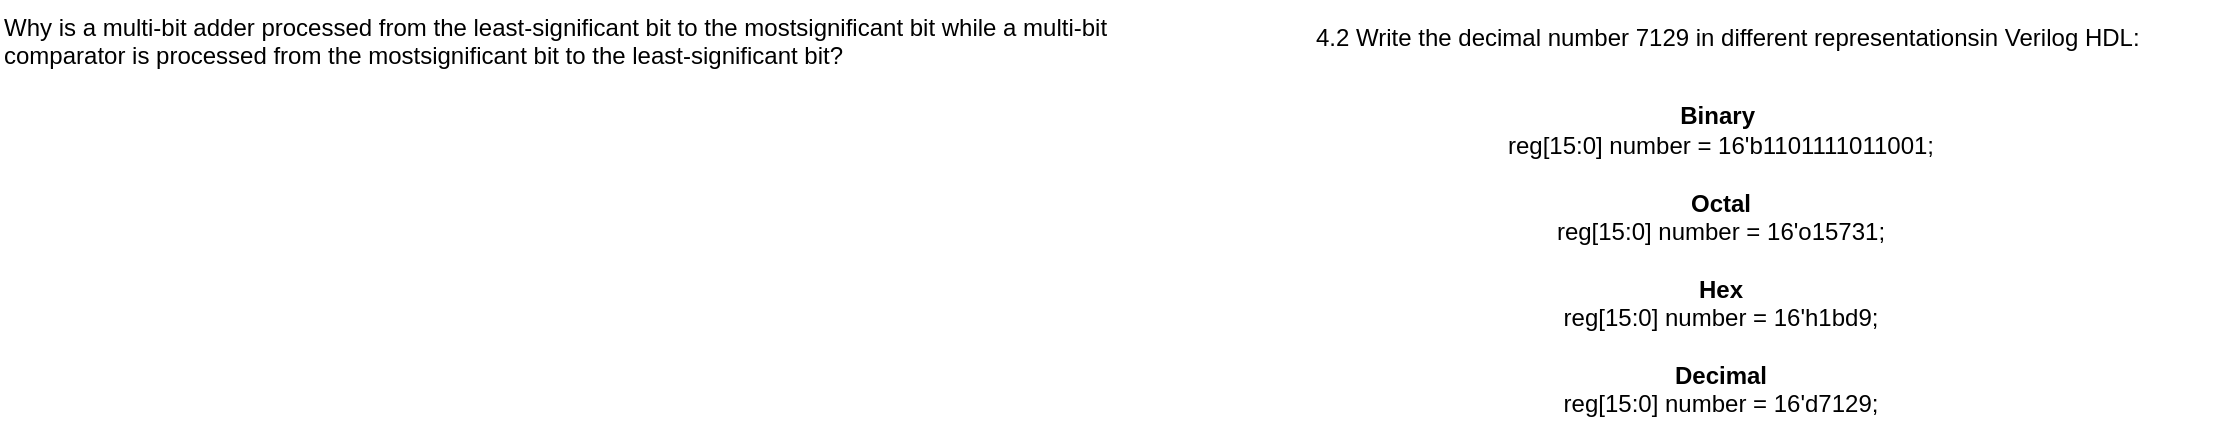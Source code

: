 <mxfile version="24.7.17">
  <diagram name="Page-1" id="MCs8qswct6qtLb018VDK">
    <mxGraphModel dx="869" dy="845" grid="1" gridSize="10" guides="1" tooltips="1" connect="1" arrows="1" fold="1" page="1" pageScale="1" pageWidth="583" pageHeight="413" math="0" shadow="0">
      <root>
        <mxCell id="0" />
        <mxCell id="1" parent="0" />
        <mxCell id="1oF_wICkZpUbgNaAOY_s-1" value="Why is a multi-bit adder processed from the least-significant bit to the mostsignificant bit while a multi-bit comparator is processed from the mostsignificant bit to the least-significant bit?" style="text;whiteSpace=wrap;html=1;" vertex="1" parent="1">
          <mxGeometry x="60" y="20" width="560" height="50" as="geometry" />
        </mxCell>
        <mxCell id="1oF_wICkZpUbgNaAOY_s-2" value="4.2 Write the decimal number 7129 in different representationsin Verilog HDL:" style="text;whiteSpace=wrap;html=1;" vertex="1" parent="1">
          <mxGeometry x="716" y="25" width="450" height="40" as="geometry" />
        </mxCell>
        <mxCell id="1oF_wICkZpUbgNaAOY_s-3" value="&lt;b&gt;Binary&lt;/b&gt;&amp;nbsp;&lt;div&gt;reg[15:0] number = 16&#39;b1101111011001;&lt;div&gt;&lt;br&gt;&lt;/div&gt;&lt;div&gt;&lt;b&gt;Octal&lt;/b&gt;&lt;/div&gt;&lt;div&gt;reg[15:0] number = 16&#39;o15731;&lt;div&gt;&lt;br&gt;&lt;/div&gt;&lt;/div&gt;&lt;div&gt;&lt;b&gt;Hex&lt;/b&gt;&lt;/div&gt;&lt;div&gt;reg[15:0] number = 16&#39;h1bd9;&lt;div&gt;&lt;br&gt;&lt;/div&gt;&lt;/div&gt;&lt;div&gt;&lt;b&gt;Decimal&lt;/b&gt;&lt;/div&gt;&lt;/div&gt;&lt;div&gt;reg[15:0] number = 16&#39;d7129;&lt;/div&gt;" style="text;html=1;align=center;verticalAlign=middle;resizable=0;points=[];autosize=1;strokeColor=none;fillColor=none;" vertex="1" parent="1">
          <mxGeometry x="800" y="65" width="240" height="170" as="geometry" />
        </mxCell>
      </root>
    </mxGraphModel>
  </diagram>
</mxfile>
